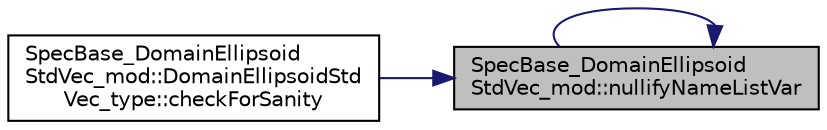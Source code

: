 digraph "SpecBase_DomainEllipsoidStdVec_mod::nullifyNameListVar"
{
 // LATEX_PDF_SIZE
  edge [fontname="Helvetica",fontsize="10",labelfontname="Helvetica",labelfontsize="10"];
  node [fontname="Helvetica",fontsize="10",shape=record];
  rankdir="RL";
  Node1 [label="SpecBase_DomainEllipsoid\lStdVec_mod::nullifyNameListVar",height=0.2,width=0.4,color="black", fillcolor="grey75", style="filled", fontcolor="black",tooltip=" "];
  Node1 -> Node2 [dir="back",color="midnightblue",fontsize="10",style="solid",fontname="Helvetica"];
  Node2 [label="SpecBase_DomainEllipsoid\lStdVec_mod::DomainEllipsoidStd\lVec_type::checkForSanity",height=0.2,width=0.4,color="black", fillcolor="white", style="filled",URL="$structSpecBase__DomainEllipsoidStdVec__mod_1_1DomainEllipsoidStdVec__type.html#a1ae0f0ce029f8b208ed03331533a326e",tooltip=" "];
  Node1 -> Node1 [dir="back",color="midnightblue",fontsize="10",style="solid",fontname="Helvetica"];
}
